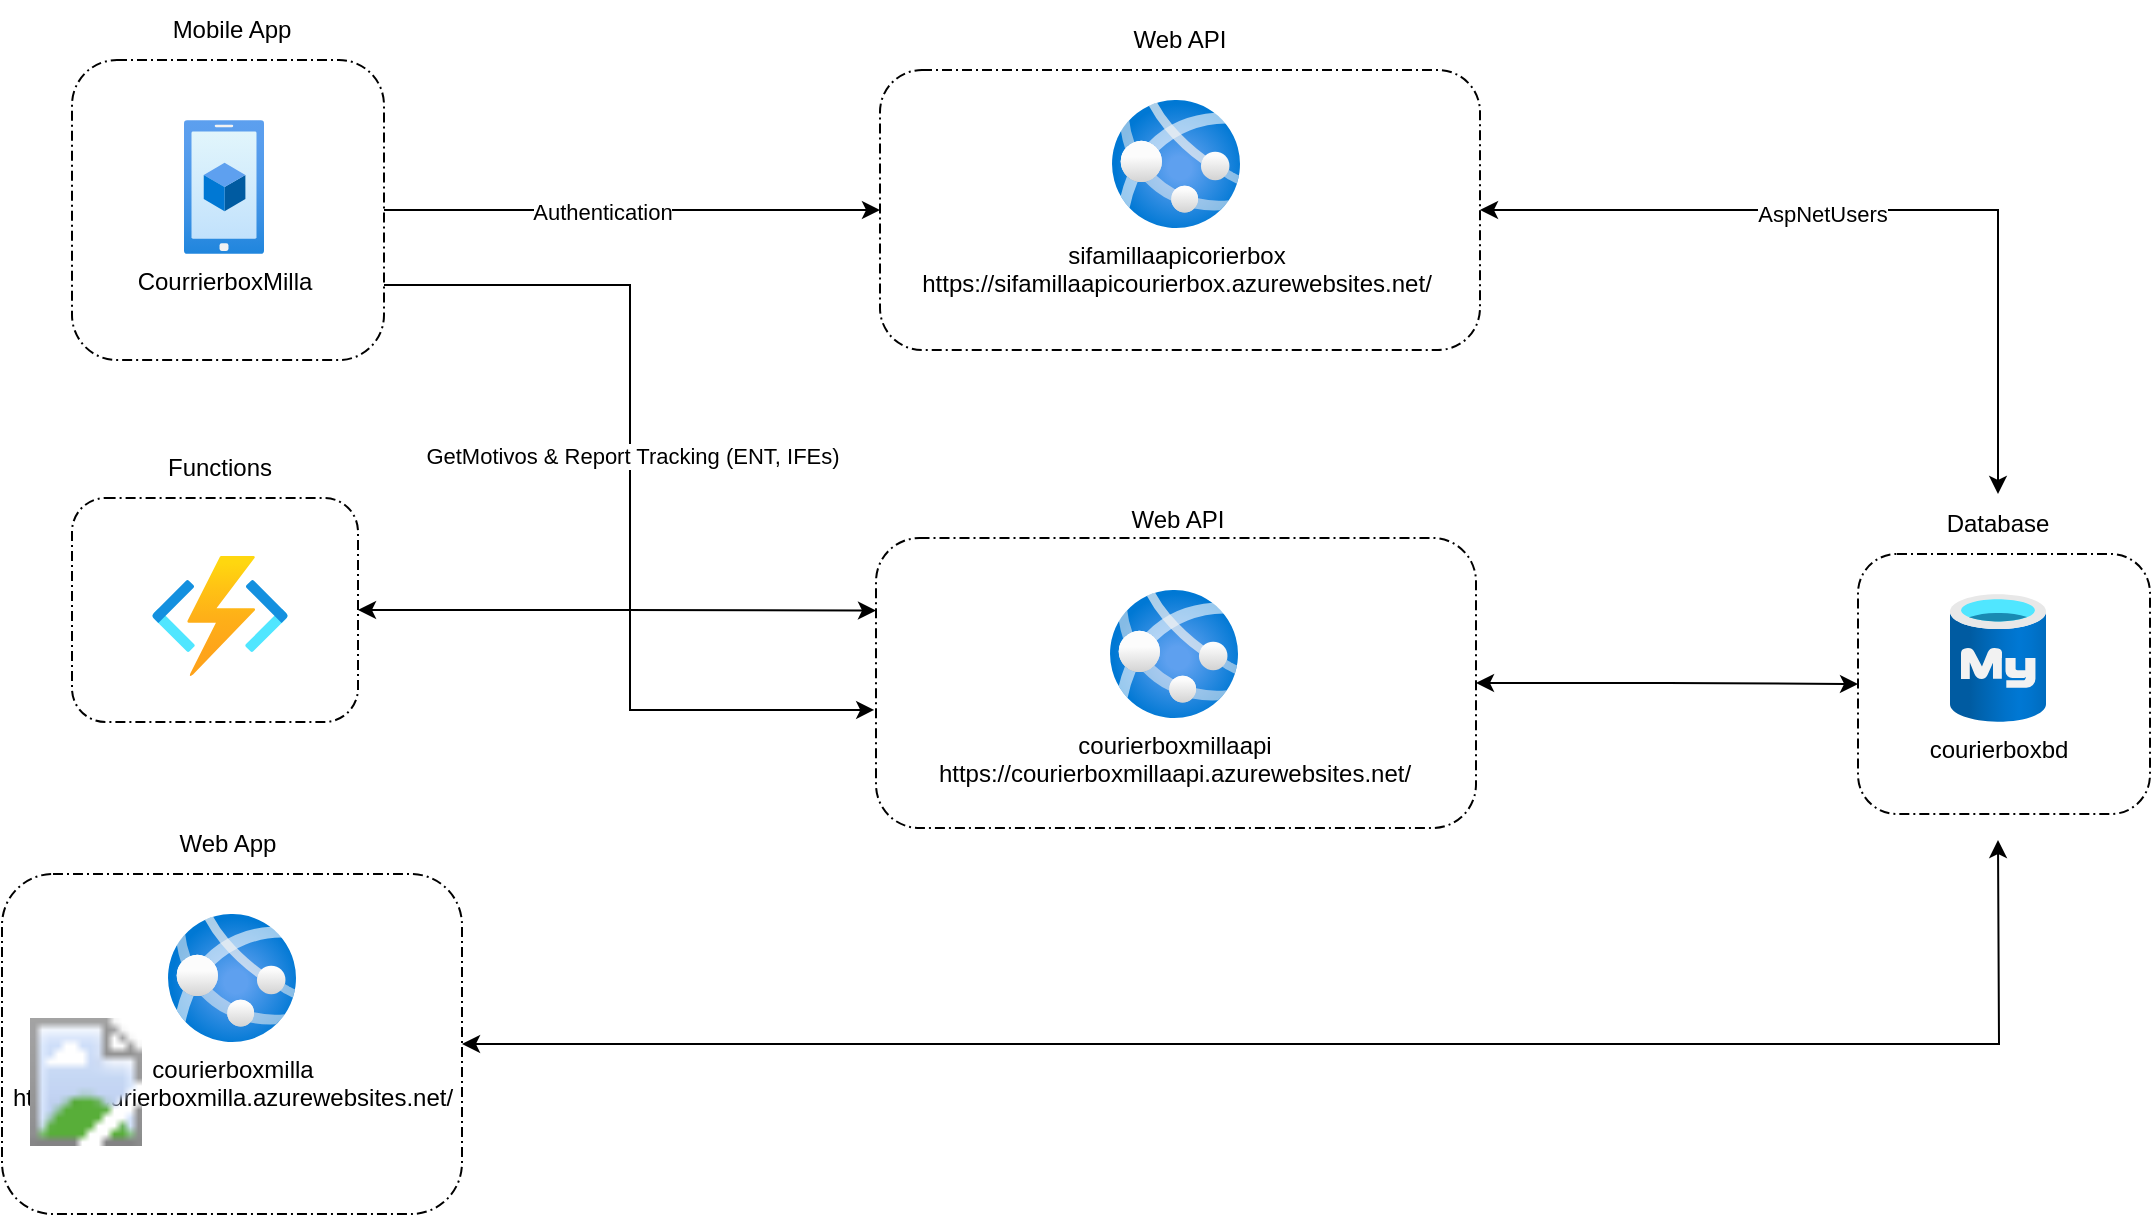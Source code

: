 <mxfile version="18.1.1" type="github">
  <diagram id="Vz1LQWYYgoZJYa9WPTMA" name="Page-1">
    <mxGraphModel dx="1262" dy="661" grid="1" gridSize="10" guides="1" tooltips="1" connect="1" arrows="1" fold="1" page="1" pageScale="1" pageWidth="827" pageHeight="1169" math="0" shadow="0">
      <root>
        <mxCell id="0" />
        <mxCell id="1" parent="0" />
        <mxCell id="oRs4G_0_r_TQLa6dv7a5-44" style="edgeStyle=orthogonalEdgeStyle;rounded=0;orthogonalLoop=1;jettySize=auto;html=1;exitX=1;exitY=0.5;exitDx=0;exitDy=0;exitPerimeter=0;entryX=0;entryY=0.25;entryDx=0;entryDy=0;entryPerimeter=0;startArrow=classic;startFill=1;endArrow=classic;endFill=1;" edge="1" parent="1" source="oRs4G_0_r_TQLa6dv7a5-40" target="oRs4G_0_r_TQLa6dv7a5-20">
          <mxGeometry relative="1" as="geometry" />
        </mxCell>
        <mxCell id="oRs4G_0_r_TQLa6dv7a5-40" value="" style="points=[[0.25,0,0],[0.5,0,0],[0.75,0,0],[1,0.25,0],[1,0.5,0],[1,0.75,0],[0.75,1,0],[0.5,1,0],[0.25,1,0],[0,0.75,0],[0,0.5,0],[0,0.25,0]];rounded=1;dashed=1;dashPattern=5 2 1 2;labelPosition=center;verticalLabelPosition=top;align=right;verticalAlign=bottom;fontSize=8;" vertex="1" parent="1">
          <mxGeometry x="137" y="419" width="143" height="112" as="geometry" />
        </mxCell>
        <mxCell id="oRs4G_0_r_TQLa6dv7a5-36" style="edgeStyle=orthogonalEdgeStyle;rounded=0;orthogonalLoop=1;jettySize=auto;html=1;exitX=1;exitY=0.5;exitDx=0;exitDy=0;exitPerimeter=0;startArrow=classic;startFill=1;endArrow=classic;endFill=1;" edge="1" parent="1" source="oRs4G_0_r_TQLa6dv7a5-20" target="oRs4G_0_r_TQLa6dv7a5-14">
          <mxGeometry relative="1" as="geometry" />
        </mxCell>
        <mxCell id="oRs4G_0_r_TQLa6dv7a5-20" value="" style="points=[[0.25,0,0],[0.5,0,0],[0.75,0,0],[1,0.25,0],[1,0.5,0],[1,0.75,0],[0.75,1,0],[0.5,1,0],[0.25,1,0],[0,0.75,0],[0,0.5,0],[0,0.25,0]];rounded=1;dashed=1;dashPattern=5 2 1 2;labelPosition=center;verticalLabelPosition=top;align=right;verticalAlign=bottom;fontSize=8;" vertex="1" parent="1">
          <mxGeometry x="539" y="439" width="300" height="145" as="geometry" />
        </mxCell>
        <mxCell id="oRs4G_0_r_TQLa6dv7a5-14" value="" style="points=[[0.25,0,0],[0.5,0,0],[0.75,0,0],[1,0.25,0],[1,0.5,0],[1,0.75,0],[0.75,1,0],[0.5,1,0],[0.25,1,0],[0,0.75,0],[0,0.5,0],[0,0.25,0]];rounded=1;dashed=1;dashPattern=5 2 1 2;labelPosition=center;verticalLabelPosition=top;align=right;verticalAlign=bottom;fontSize=8;" vertex="1" parent="1">
          <mxGeometry x="1030" y="447" width="146" height="130" as="geometry" />
        </mxCell>
        <mxCell id="oRs4G_0_r_TQLa6dv7a5-27" style="edgeStyle=orthogonalEdgeStyle;rounded=0;orthogonalLoop=1;jettySize=auto;html=1;exitX=1;exitY=0.5;exitDx=0;exitDy=0;exitPerimeter=0;entryX=0;entryY=0.5;entryDx=0;entryDy=0;entryPerimeter=0;startArrow=none;startFill=0;endArrow=classic;endFill=1;" edge="1" parent="1" source="oRs4G_0_r_TQLa6dv7a5-11" target="oRs4G_0_r_TQLa6dv7a5-24">
          <mxGeometry relative="1" as="geometry" />
        </mxCell>
        <mxCell id="oRs4G_0_r_TQLa6dv7a5-28" value="Authentication" style="edgeLabel;html=1;align=center;verticalAlign=middle;resizable=0;points=[];" vertex="1" connectable="0" parent="oRs4G_0_r_TQLa6dv7a5-27">
          <mxGeometry x="-0.123" y="-1" relative="1" as="geometry">
            <mxPoint as="offset" />
          </mxGeometry>
        </mxCell>
        <mxCell id="oRs4G_0_r_TQLa6dv7a5-30" style="edgeStyle=orthogonalEdgeStyle;rounded=0;orthogonalLoop=1;jettySize=auto;html=1;exitX=1;exitY=0.75;exitDx=0;exitDy=0;exitPerimeter=0;entryX=-0.003;entryY=0.593;entryDx=0;entryDy=0;entryPerimeter=0;startArrow=none;startFill=0;endArrow=classic;endFill=1;" edge="1" parent="1" source="oRs4G_0_r_TQLa6dv7a5-11" target="oRs4G_0_r_TQLa6dv7a5-20">
          <mxGeometry relative="1" as="geometry" />
        </mxCell>
        <mxCell id="oRs4G_0_r_TQLa6dv7a5-31" value="GetMotivos &amp;amp; Report Tracking (ENT, IFEs)" style="edgeLabel;html=1;align=center;verticalAlign=middle;resizable=0;points=[];" vertex="1" connectable="0" parent="oRs4G_0_r_TQLa6dv7a5-30">
          <mxGeometry x="-0.095" y="1" relative="1" as="geometry">
            <mxPoint y="1" as="offset" />
          </mxGeometry>
        </mxCell>
        <mxCell id="oRs4G_0_r_TQLa6dv7a5-11" value="" style="points=[[0.25,0,0],[0.5,0,0],[0.75,0,0],[1,0.25,0],[1,0.5,0],[1,0.75,0],[0.75,1,0],[0.5,1,0],[0.25,1,0],[0,0.75,0],[0,0.5,0],[0,0.25,0]];rounded=1;dashed=1;dashPattern=5 2 1 2;labelPosition=center;verticalLabelPosition=top;align=right;verticalAlign=bottom;fontSize=8;" vertex="1" parent="1">
          <mxGeometry x="137" y="200" width="156" height="150" as="geometry" />
        </mxCell>
        <mxCell id="oRs4G_0_r_TQLa6dv7a5-35" style="edgeStyle=orthogonalEdgeStyle;rounded=0;orthogonalLoop=1;jettySize=auto;html=1;exitX=1;exitY=0.5;exitDx=0;exitDy=0;exitPerimeter=0;startArrow=classic;startFill=1;endArrow=classic;endFill=1;" edge="1" parent="1" source="oRs4G_0_r_TQLa6dv7a5-10">
          <mxGeometry relative="1" as="geometry">
            <mxPoint x="1100" y="590" as="targetPoint" />
          </mxGeometry>
        </mxCell>
        <mxCell id="oRs4G_0_r_TQLa6dv7a5-10" value="" style="points=[[0.25,0,0],[0.5,0,0],[0.75,0,0],[1,0.25,0],[1,0.5,0],[1,0.75,0],[0.75,1,0],[0.5,1,0],[0.25,1,0],[0,0.75,0],[0,0.5,0],[0,0.25,0]];rounded=1;dashed=1;dashPattern=5 2 1 2;labelPosition=center;verticalLabelPosition=top;align=right;verticalAlign=bottom;fontSize=8;" vertex="1" parent="1">
          <mxGeometry x="102" y="607" width="230" height="170" as="geometry" />
        </mxCell>
        <mxCell id="oRs4G_0_r_TQLa6dv7a5-4" value="&lt;div&gt;courierboxmilla&lt;/div&gt;&lt;div&gt;https://courierboxmilla.azurewebsites.net/&lt;br&gt;&lt;/div&gt;" style="aspect=fixed;html=1;points=[];align=center;image;fontSize=12;image=img/lib/azure2/app_services/App_Services.svg;" vertex="1" parent="1">
          <mxGeometry x="185" y="627" width="64" height="64" as="geometry" />
        </mxCell>
        <mxCell id="oRs4G_0_r_TQLa6dv7a5-6" value="CourrierboxMilla " style="aspect=fixed;html=1;points=[];align=center;image;fontSize=12;image=img/lib/azure2/general/Mobile.svg;" vertex="1" parent="1">
          <mxGeometry x="193" y="230" width="40" height="67" as="geometry" />
        </mxCell>
        <mxCell id="oRs4G_0_r_TQLa6dv7a5-7" value="courierboxbd" style="aspect=fixed;html=1;points=[];align=center;image;fontSize=12;image=img/lib/azure2/databases/Azure_Database_MySQL_Server.svg;" vertex="1" parent="1">
          <mxGeometry x="1076" y="467" width="48" height="64" as="geometry" />
        </mxCell>
        <mxCell id="oRs4G_0_r_TQLa6dv7a5-8" value="" style="aspect=fixed;html=1;points=[];align=center;image;fontSize=12;image=img/lib/azure2/management_governance/solutions.svg;" vertex="1" parent="1">
          <mxGeometry x="112" y="679" width="64" height="64" as="geometry" />
        </mxCell>
        <mxCell id="oRs4G_0_r_TQLa6dv7a5-12" value="Web App" style="text;html=1;strokeColor=none;fillColor=none;align=center;verticalAlign=middle;whiteSpace=wrap;rounded=0;" vertex="1" parent="1">
          <mxGeometry x="185" y="577" width="60" height="30" as="geometry" />
        </mxCell>
        <mxCell id="oRs4G_0_r_TQLa6dv7a5-13" value="Mobile App" style="text;html=1;strokeColor=none;fillColor=none;align=center;verticalAlign=middle;whiteSpace=wrap;rounded=0;" vertex="1" parent="1">
          <mxGeometry x="183" y="170" width="68" height="30" as="geometry" />
        </mxCell>
        <mxCell id="oRs4G_0_r_TQLa6dv7a5-15" value="Database" style="text;html=1;strokeColor=none;fillColor=none;align=center;verticalAlign=middle;whiteSpace=wrap;rounded=0;" vertex="1" parent="1">
          <mxGeometry x="1066" y="417" width="68" height="30" as="geometry" />
        </mxCell>
        <mxCell id="oRs4G_0_r_TQLa6dv7a5-16" value="&lt;div&gt;courierboxmillaapi&lt;/div&gt;&lt;div&gt;https://courierboxmillaapi.azurewebsites.net/&lt;br&gt;&lt;/div&gt;" style="aspect=fixed;html=1;points=[];align=center;image;fontSize=12;image=img/lib/azure2/app_services/App_Services.svg;" vertex="1" parent="1">
          <mxGeometry x="656" y="465" width="64" height="64" as="geometry" />
        </mxCell>
        <mxCell id="oRs4G_0_r_TQLa6dv7a5-17" value="Web API" style="text;html=1;strokeColor=none;fillColor=none;align=center;verticalAlign=middle;whiteSpace=wrap;rounded=0;" vertex="1" parent="1">
          <mxGeometry x="660" y="415" width="60" height="30" as="geometry" />
        </mxCell>
        <mxCell id="oRs4G_0_r_TQLa6dv7a5-32" style="edgeStyle=orthogonalEdgeStyle;rounded=0;orthogonalLoop=1;jettySize=auto;html=1;exitX=1;exitY=0.5;exitDx=0;exitDy=0;exitPerimeter=0;startArrow=classic;startFill=1;endArrow=classic;endFill=1;" edge="1" parent="1" source="oRs4G_0_r_TQLa6dv7a5-24" target="oRs4G_0_r_TQLa6dv7a5-15">
          <mxGeometry relative="1" as="geometry" />
        </mxCell>
        <mxCell id="oRs4G_0_r_TQLa6dv7a5-42" value="AspNetUsers" style="edgeLabel;html=1;align=center;verticalAlign=middle;resizable=0;points=[];" vertex="1" connectable="0" parent="oRs4G_0_r_TQLa6dv7a5-32">
          <mxGeometry x="-0.149" y="-2" relative="1" as="geometry">
            <mxPoint as="offset" />
          </mxGeometry>
        </mxCell>
        <mxCell id="oRs4G_0_r_TQLa6dv7a5-24" value="" style="points=[[0.25,0,0],[0.5,0,0],[0.75,0,0],[1,0.25,0],[1,0.5,0],[1,0.75,0],[0.75,1,0],[0.5,1,0],[0.25,1,0],[0,0.75,0],[0,0.5,0],[0,0.25,0]];rounded=1;dashed=1;dashPattern=5 2 1 2;labelPosition=center;verticalLabelPosition=top;align=right;verticalAlign=bottom;fontSize=8;" vertex="1" parent="1">
          <mxGeometry x="541" y="205" width="300" height="140" as="geometry" />
        </mxCell>
        <mxCell id="oRs4G_0_r_TQLa6dv7a5-25" value="&lt;div&gt;sifamillaapicorierbox&lt;br&gt;&lt;/div&gt;&lt;div&gt;https://sifamillaapicourierbox.azurewebsites.net/&lt;br&gt;&lt;/div&gt;" style="aspect=fixed;html=1;points=[];align=center;image;fontSize=12;image=img/lib/azure2/app_services/App_Services.svg;" vertex="1" parent="1">
          <mxGeometry x="657" y="220" width="64" height="64" as="geometry" />
        </mxCell>
        <mxCell id="oRs4G_0_r_TQLa6dv7a5-26" value="Web API" style="text;html=1;strokeColor=none;fillColor=none;align=center;verticalAlign=middle;whiteSpace=wrap;rounded=0;" vertex="1" parent="1">
          <mxGeometry x="661" y="175" width="60" height="30" as="geometry" />
        </mxCell>
        <mxCell id="oRs4G_0_r_TQLa6dv7a5-38" value="" style="aspect=fixed;html=1;points=[];align=center;image;fontSize=12;image=img/lib/azure2/compute/Function_Apps.svg;" vertex="1" parent="1">
          <mxGeometry x="177" y="448" width="68" height="60" as="geometry" />
        </mxCell>
        <mxCell id="oRs4G_0_r_TQLa6dv7a5-41" value="Functions" style="text;html=1;strokeColor=none;fillColor=none;align=center;verticalAlign=middle;whiteSpace=wrap;rounded=0;" vertex="1" parent="1">
          <mxGeometry x="181" y="389" width="60" height="30" as="geometry" />
        </mxCell>
      </root>
    </mxGraphModel>
  </diagram>
</mxfile>
